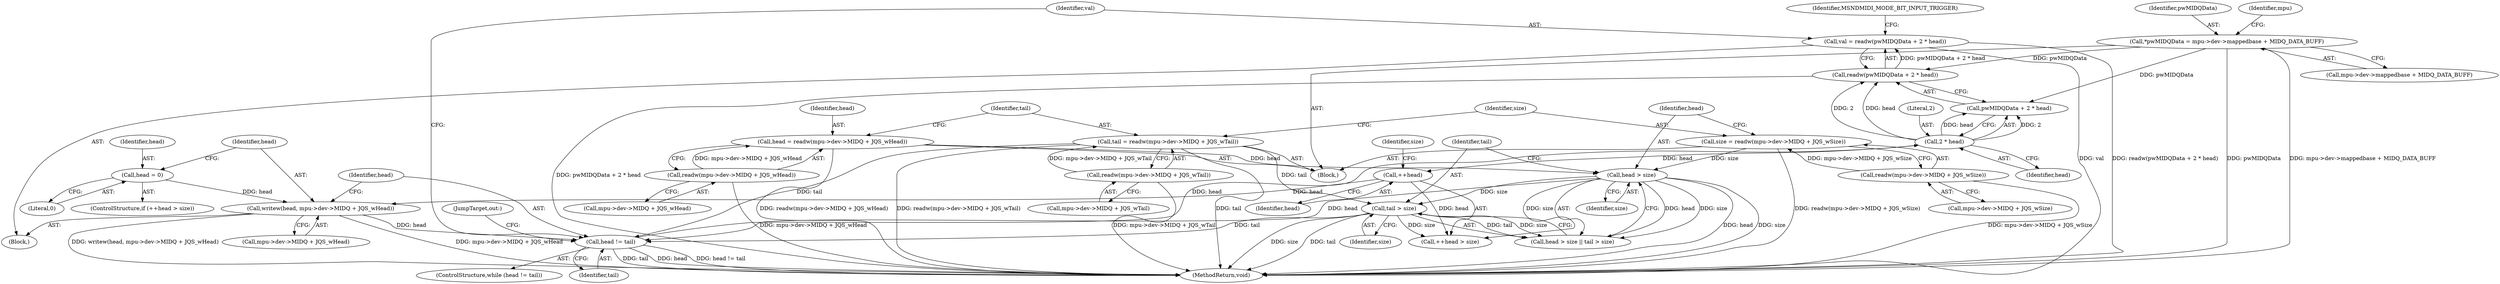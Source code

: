 digraph "0_linux_20e2b791796bd68816fa115f12be5320de2b8021@API" {
"1000172" [label="(Call,val = readw(pwMIDQData + 2 * head))"];
"1000174" [label="(Call,readw(pwMIDQData + 2 * head))"];
"1000109" [label="(Call,*pwMIDQData = mpu->dev->mappedbase + MIDQ_DATA_BUFF)"];
"1000177" [label="(Call,2 * head)"];
"1000167" [label="(Call,head != tail)"];
"1000159" [label="(Call,head > size)"];
"1000127" [label="(Call,head = readw(mpu->dev->MIDQ + JQS_wHead))"];
"1000129" [label="(Call,readw(mpu->dev->MIDQ + JQS_wHead))"];
"1000147" [label="(Call,size = readw(mpu->dev->MIDQ + JQS_wSize))"];
"1000149" [label="(Call,readw(mpu->dev->MIDQ + JQS_wSize))"];
"1000202" [label="(Call,writew(head, mpu->dev->MIDQ + JQS_wHead))"];
"1000199" [label="(Call,head = 0)"];
"1000196" [label="(Call,++head)"];
"1000137" [label="(Call,tail = readw(mpu->dev->MIDQ + JQS_wTail))"];
"1000139" [label="(Call,readw(mpu->dev->MIDQ + JQS_wTail))"];
"1000162" [label="(Call,tail > size)"];
"1000140" [label="(Call,mpu->dev->MIDQ + JQS_wTail)"];
"1000197" [label="(Identifier,head)"];
"1000177" [label="(Call,2 * head)"];
"1000172" [label="(Call,val = readw(pwMIDQData + 2 * head))"];
"1000164" [label="(Identifier,size)"];
"1000139" [label="(Call,readw(mpu->dev->MIDQ + JQS_wTail))"];
"1000169" [label="(Identifier,tail)"];
"1000174" [label="(Call,readw(pwMIDQData + 2 * head))"];
"1000195" [label="(Call,++head > size)"];
"1000179" [label="(Identifier,head)"];
"1000170" [label="(Block,)"];
"1000200" [label="(Identifier,head)"];
"1000194" [label="(ControlStructure,if (++head > size))"];
"1000218" [label="(MethodReturn,void)"];
"1000166" [label="(ControlStructure,while (head != tail))"];
"1000148" [label="(Identifier,size)"];
"1000111" [label="(Call,mpu->dev->mappedbase + MIDQ_DATA_BUFF)"];
"1000160" [label="(Identifier,head)"];
"1000173" [label="(Identifier,val)"];
"1000147" [label="(Call,size = readw(mpu->dev->MIDQ + JQS_wSize))"];
"1000128" [label="(Identifier,head)"];
"1000158" [label="(Call,head > size || tail > size)"];
"1000198" [label="(Identifier,size)"];
"1000203" [label="(Identifier,head)"];
"1000109" [label="(Call,*pwMIDQData = mpu->dev->mappedbase + MIDQ_DATA_BUFF)"];
"1000110" [label="(Identifier,pwMIDQData)"];
"1000150" [label="(Call,mpu->dev->MIDQ + JQS_wSize)"];
"1000178" [label="(Literal,2)"];
"1000199" [label="(Call,head = 0)"];
"1000138" [label="(Identifier,tail)"];
"1000137" [label="(Call,tail = readw(mpu->dev->MIDQ + JQS_wTail))"];
"1000167" [label="(Call,head != tail)"];
"1000162" [label="(Call,tail > size)"];
"1000202" [label="(Call,writew(head, mpu->dev->MIDQ + JQS_wHead))"];
"1000129" [label="(Call,readw(mpu->dev->MIDQ + JQS_wHead))"];
"1000149" [label="(Call,readw(mpu->dev->MIDQ + JQS_wSize))"];
"1000102" [label="(Block,)"];
"1000130" [label="(Call,mpu->dev->MIDQ + JQS_wHead)"];
"1000204" [label="(Call,mpu->dev->MIDQ + JQS_wHead)"];
"1000161" [label="(Identifier,size)"];
"1000201" [label="(Literal,0)"];
"1000196" [label="(Call,++head)"];
"1000127" [label="(Call,head = readw(mpu->dev->MIDQ + JQS_wHead))"];
"1000175" [label="(Call,pwMIDQData + 2 * head)"];
"1000168" [label="(Identifier,head)"];
"1000124" [label="(Identifier,mpu)"];
"1000159" [label="(Call,head > size)"];
"1000182" [label="(Identifier,MSNDMIDI_MODE_BIT_INPUT_TRIGGER)"];
"1000211" [label="(JumpTarget,out:)"];
"1000163" [label="(Identifier,tail)"];
"1000172" -> "1000170"  [label="AST: "];
"1000172" -> "1000174"  [label="CFG: "];
"1000173" -> "1000172"  [label="AST: "];
"1000174" -> "1000172"  [label="AST: "];
"1000182" -> "1000172"  [label="CFG: "];
"1000172" -> "1000218"  [label="DDG: val"];
"1000172" -> "1000218"  [label="DDG: readw(pwMIDQData + 2 * head)"];
"1000174" -> "1000172"  [label="DDG: pwMIDQData + 2 * head"];
"1000174" -> "1000175"  [label="CFG: "];
"1000175" -> "1000174"  [label="AST: "];
"1000174" -> "1000218"  [label="DDG: pwMIDQData + 2 * head"];
"1000109" -> "1000174"  [label="DDG: pwMIDQData"];
"1000177" -> "1000174"  [label="DDG: 2"];
"1000177" -> "1000174"  [label="DDG: head"];
"1000109" -> "1000102"  [label="AST: "];
"1000109" -> "1000111"  [label="CFG: "];
"1000110" -> "1000109"  [label="AST: "];
"1000111" -> "1000109"  [label="AST: "];
"1000124" -> "1000109"  [label="CFG: "];
"1000109" -> "1000218"  [label="DDG: pwMIDQData"];
"1000109" -> "1000218"  [label="DDG: mpu->dev->mappedbase + MIDQ_DATA_BUFF"];
"1000109" -> "1000175"  [label="DDG: pwMIDQData"];
"1000177" -> "1000175"  [label="AST: "];
"1000177" -> "1000179"  [label="CFG: "];
"1000178" -> "1000177"  [label="AST: "];
"1000179" -> "1000177"  [label="AST: "];
"1000175" -> "1000177"  [label="CFG: "];
"1000177" -> "1000175"  [label="DDG: 2"];
"1000177" -> "1000175"  [label="DDG: head"];
"1000167" -> "1000177"  [label="DDG: head"];
"1000177" -> "1000196"  [label="DDG: head"];
"1000167" -> "1000166"  [label="AST: "];
"1000167" -> "1000169"  [label="CFG: "];
"1000168" -> "1000167"  [label="AST: "];
"1000169" -> "1000167"  [label="AST: "];
"1000173" -> "1000167"  [label="CFG: "];
"1000211" -> "1000167"  [label="CFG: "];
"1000167" -> "1000218"  [label="DDG: tail"];
"1000167" -> "1000218"  [label="DDG: head"];
"1000167" -> "1000218"  [label="DDG: head != tail"];
"1000159" -> "1000167"  [label="DDG: head"];
"1000202" -> "1000167"  [label="DDG: head"];
"1000137" -> "1000167"  [label="DDG: tail"];
"1000162" -> "1000167"  [label="DDG: tail"];
"1000159" -> "1000158"  [label="AST: "];
"1000159" -> "1000161"  [label="CFG: "];
"1000160" -> "1000159"  [label="AST: "];
"1000161" -> "1000159"  [label="AST: "];
"1000163" -> "1000159"  [label="CFG: "];
"1000158" -> "1000159"  [label="CFG: "];
"1000159" -> "1000218"  [label="DDG: head"];
"1000159" -> "1000218"  [label="DDG: size"];
"1000159" -> "1000158"  [label="DDG: head"];
"1000159" -> "1000158"  [label="DDG: size"];
"1000127" -> "1000159"  [label="DDG: head"];
"1000147" -> "1000159"  [label="DDG: size"];
"1000159" -> "1000162"  [label="DDG: size"];
"1000159" -> "1000195"  [label="DDG: size"];
"1000127" -> "1000102"  [label="AST: "];
"1000127" -> "1000129"  [label="CFG: "];
"1000128" -> "1000127"  [label="AST: "];
"1000129" -> "1000127"  [label="AST: "];
"1000138" -> "1000127"  [label="CFG: "];
"1000127" -> "1000218"  [label="DDG: readw(mpu->dev->MIDQ + JQS_wHead)"];
"1000129" -> "1000127"  [label="DDG: mpu->dev->MIDQ + JQS_wHead"];
"1000129" -> "1000130"  [label="CFG: "];
"1000130" -> "1000129"  [label="AST: "];
"1000129" -> "1000218"  [label="DDG: mpu->dev->MIDQ + JQS_wHead"];
"1000147" -> "1000102"  [label="AST: "];
"1000147" -> "1000149"  [label="CFG: "];
"1000148" -> "1000147"  [label="AST: "];
"1000149" -> "1000147"  [label="AST: "];
"1000160" -> "1000147"  [label="CFG: "];
"1000147" -> "1000218"  [label="DDG: readw(mpu->dev->MIDQ + JQS_wSize)"];
"1000149" -> "1000147"  [label="DDG: mpu->dev->MIDQ + JQS_wSize"];
"1000149" -> "1000150"  [label="CFG: "];
"1000150" -> "1000149"  [label="AST: "];
"1000149" -> "1000218"  [label="DDG: mpu->dev->MIDQ + JQS_wSize"];
"1000202" -> "1000170"  [label="AST: "];
"1000202" -> "1000204"  [label="CFG: "];
"1000203" -> "1000202"  [label="AST: "];
"1000204" -> "1000202"  [label="AST: "];
"1000168" -> "1000202"  [label="CFG: "];
"1000202" -> "1000218"  [label="DDG: writew(head, mpu->dev->MIDQ + JQS_wHead)"];
"1000202" -> "1000218"  [label="DDG: mpu->dev->MIDQ + JQS_wHead"];
"1000199" -> "1000202"  [label="DDG: head"];
"1000196" -> "1000202"  [label="DDG: head"];
"1000199" -> "1000194"  [label="AST: "];
"1000199" -> "1000201"  [label="CFG: "];
"1000200" -> "1000199"  [label="AST: "];
"1000201" -> "1000199"  [label="AST: "];
"1000203" -> "1000199"  [label="CFG: "];
"1000196" -> "1000195"  [label="AST: "];
"1000196" -> "1000197"  [label="CFG: "];
"1000197" -> "1000196"  [label="AST: "];
"1000198" -> "1000196"  [label="CFG: "];
"1000196" -> "1000195"  [label="DDG: head"];
"1000137" -> "1000102"  [label="AST: "];
"1000137" -> "1000139"  [label="CFG: "];
"1000138" -> "1000137"  [label="AST: "];
"1000139" -> "1000137"  [label="AST: "];
"1000148" -> "1000137"  [label="CFG: "];
"1000137" -> "1000218"  [label="DDG: readw(mpu->dev->MIDQ + JQS_wTail)"];
"1000137" -> "1000218"  [label="DDG: tail"];
"1000139" -> "1000137"  [label="DDG: mpu->dev->MIDQ + JQS_wTail"];
"1000137" -> "1000162"  [label="DDG: tail"];
"1000139" -> "1000140"  [label="CFG: "];
"1000140" -> "1000139"  [label="AST: "];
"1000139" -> "1000218"  [label="DDG: mpu->dev->MIDQ + JQS_wTail"];
"1000162" -> "1000158"  [label="AST: "];
"1000162" -> "1000164"  [label="CFG: "];
"1000163" -> "1000162"  [label="AST: "];
"1000164" -> "1000162"  [label="AST: "];
"1000158" -> "1000162"  [label="CFG: "];
"1000162" -> "1000218"  [label="DDG: size"];
"1000162" -> "1000218"  [label="DDG: tail"];
"1000162" -> "1000158"  [label="DDG: tail"];
"1000162" -> "1000158"  [label="DDG: size"];
"1000162" -> "1000195"  [label="DDG: size"];
}

